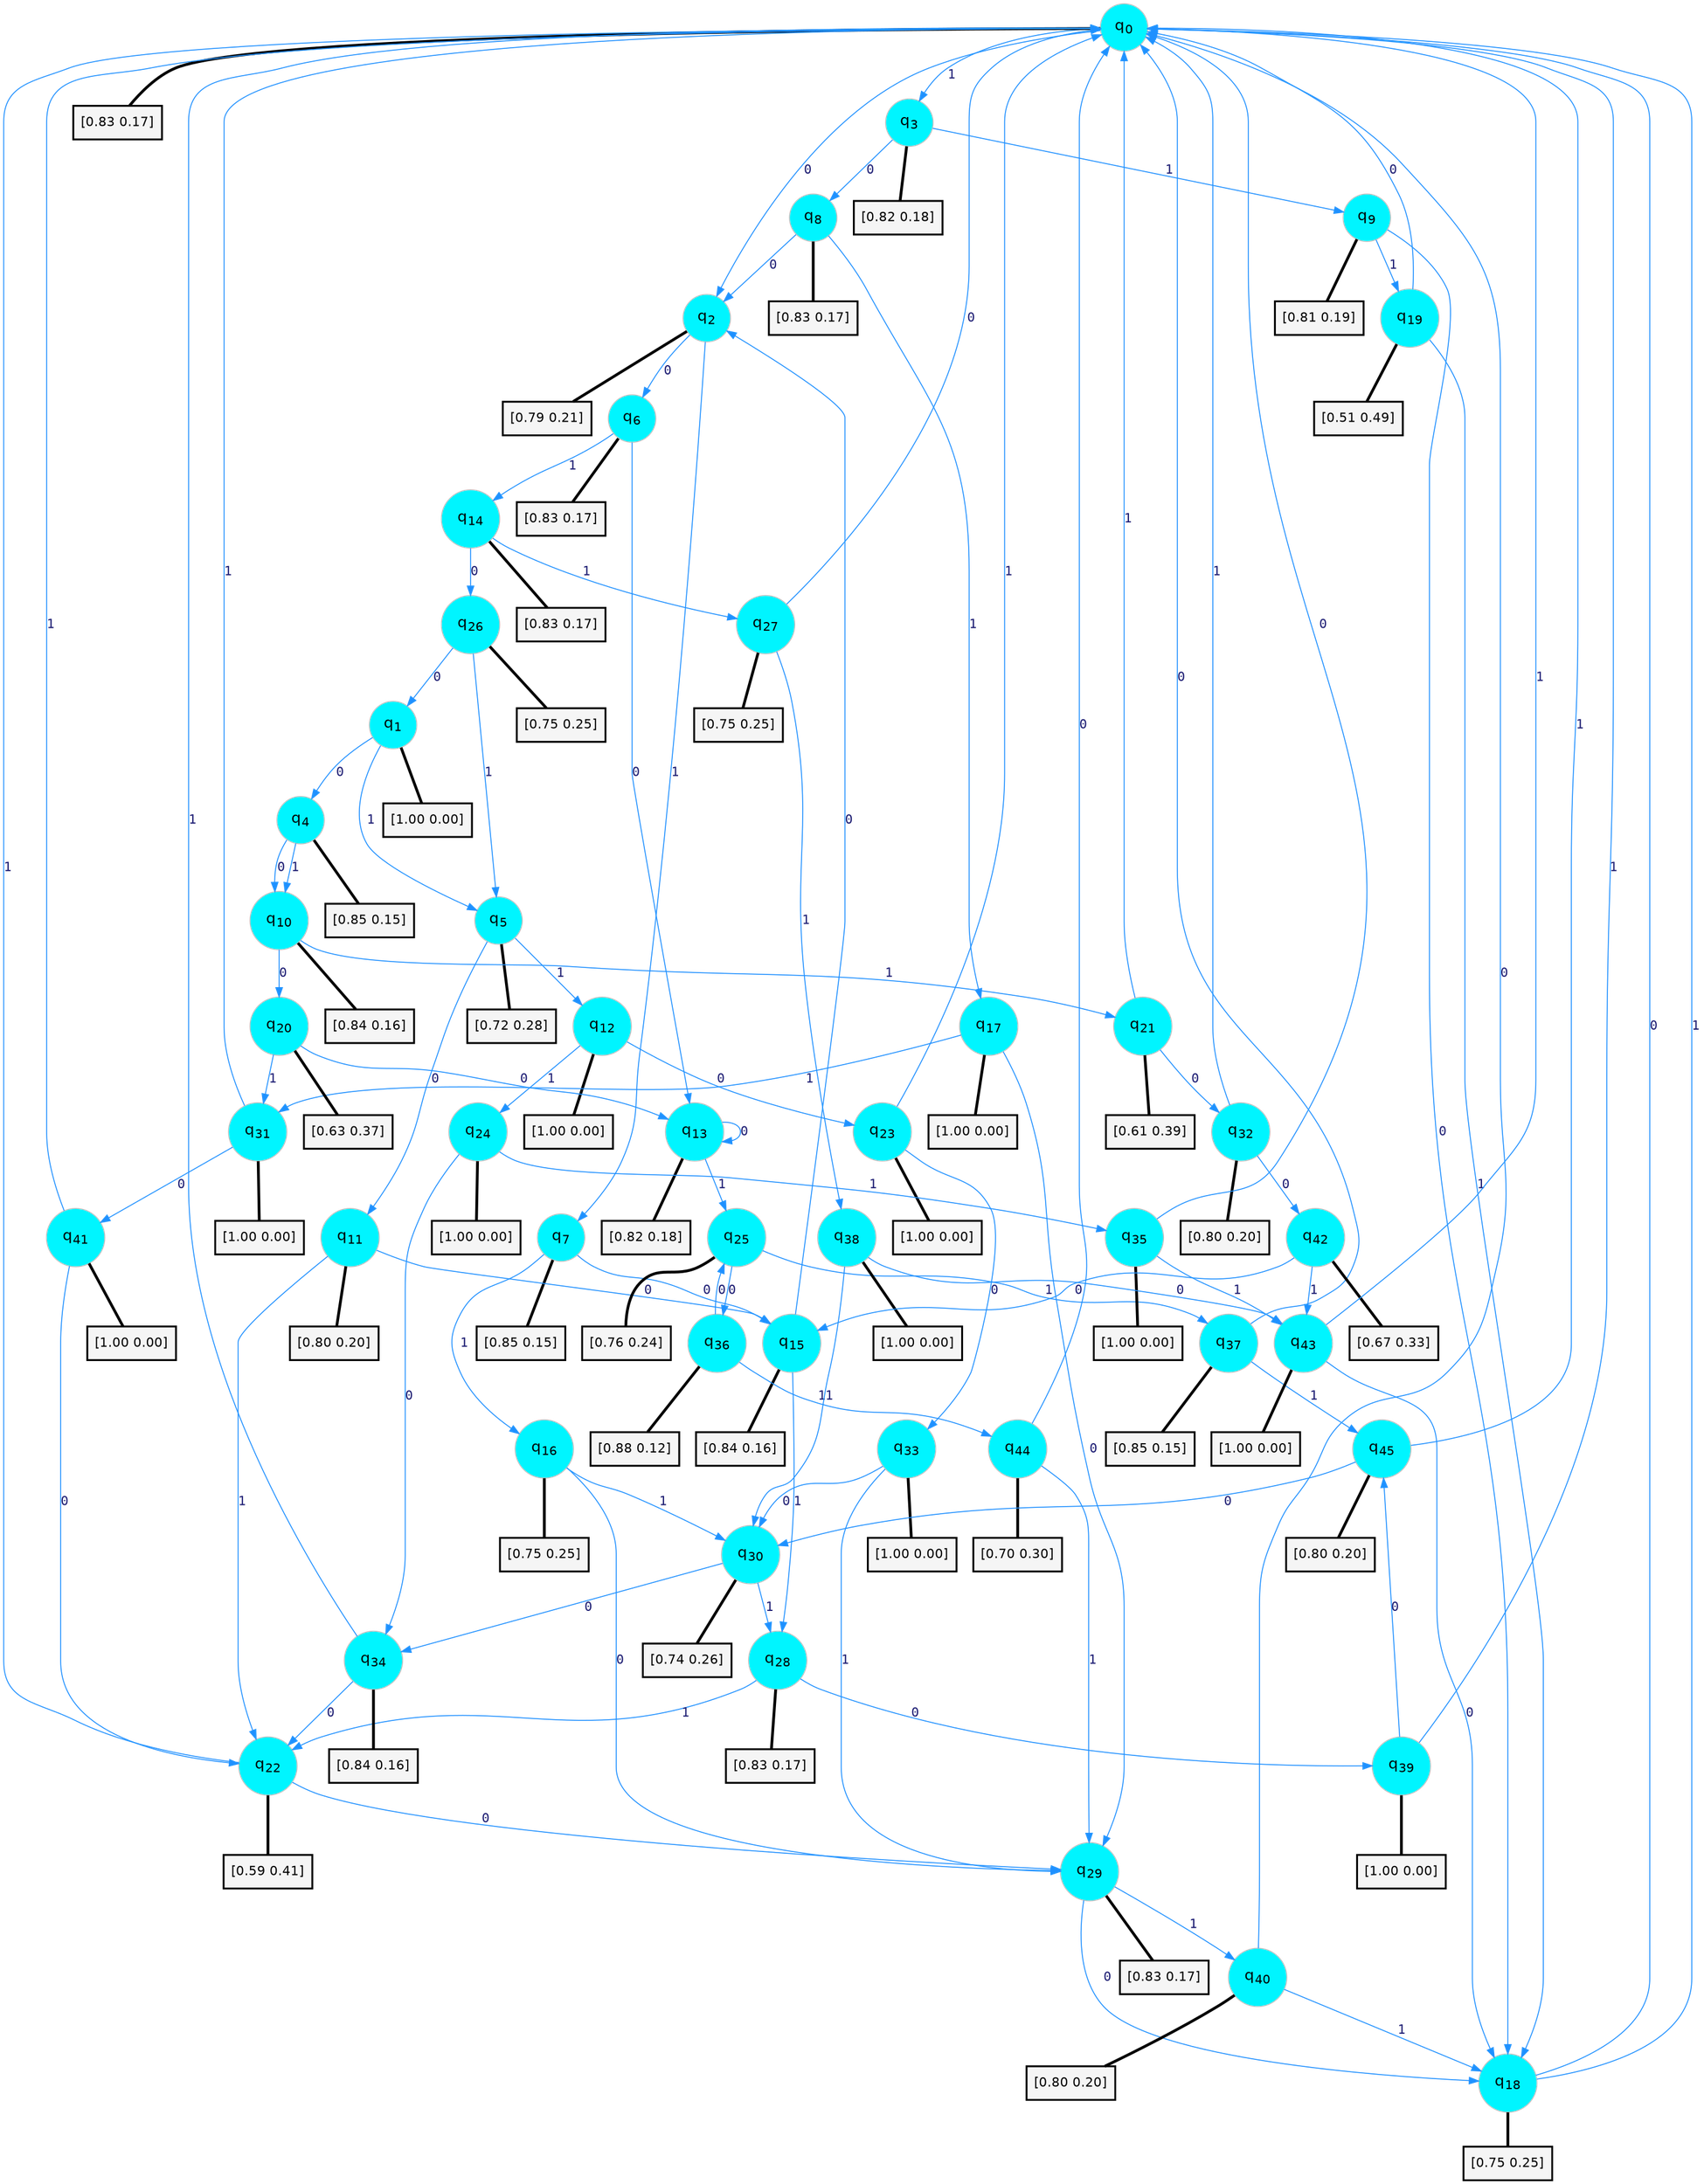 digraph G {
graph [
bgcolor=transparent, dpi=300, rankdir=TD, size="40,25"];
node [
color=gray, fillcolor=turquoise1, fontcolor=black, fontname=Helvetica, fontsize=16, fontweight=bold, shape=circle, style=filled];
edge [
arrowsize=1, color=dodgerblue1, fontcolor=midnightblue, fontname=courier, fontweight=bold, penwidth=1, style=solid, weight=20];
0[label=<q<SUB>0</SUB>>];
1[label=<q<SUB>1</SUB>>];
2[label=<q<SUB>2</SUB>>];
3[label=<q<SUB>3</SUB>>];
4[label=<q<SUB>4</SUB>>];
5[label=<q<SUB>5</SUB>>];
6[label=<q<SUB>6</SUB>>];
7[label=<q<SUB>7</SUB>>];
8[label=<q<SUB>8</SUB>>];
9[label=<q<SUB>9</SUB>>];
10[label=<q<SUB>10</SUB>>];
11[label=<q<SUB>11</SUB>>];
12[label=<q<SUB>12</SUB>>];
13[label=<q<SUB>13</SUB>>];
14[label=<q<SUB>14</SUB>>];
15[label=<q<SUB>15</SUB>>];
16[label=<q<SUB>16</SUB>>];
17[label=<q<SUB>17</SUB>>];
18[label=<q<SUB>18</SUB>>];
19[label=<q<SUB>19</SUB>>];
20[label=<q<SUB>20</SUB>>];
21[label=<q<SUB>21</SUB>>];
22[label=<q<SUB>22</SUB>>];
23[label=<q<SUB>23</SUB>>];
24[label=<q<SUB>24</SUB>>];
25[label=<q<SUB>25</SUB>>];
26[label=<q<SUB>26</SUB>>];
27[label=<q<SUB>27</SUB>>];
28[label=<q<SUB>28</SUB>>];
29[label=<q<SUB>29</SUB>>];
30[label=<q<SUB>30</SUB>>];
31[label=<q<SUB>31</SUB>>];
32[label=<q<SUB>32</SUB>>];
33[label=<q<SUB>33</SUB>>];
34[label=<q<SUB>34</SUB>>];
35[label=<q<SUB>35</SUB>>];
36[label=<q<SUB>36</SUB>>];
37[label=<q<SUB>37</SUB>>];
38[label=<q<SUB>38</SUB>>];
39[label=<q<SUB>39</SUB>>];
40[label=<q<SUB>40</SUB>>];
41[label=<q<SUB>41</SUB>>];
42[label=<q<SUB>42</SUB>>];
43[label=<q<SUB>43</SUB>>];
44[label=<q<SUB>44</SUB>>];
45[label=<q<SUB>45</SUB>>];
46[label="[0.83 0.17]", shape=box,fontcolor=black, fontname=Helvetica, fontsize=14, penwidth=2, fillcolor=whitesmoke,color=black];
47[label="[1.00 0.00]", shape=box,fontcolor=black, fontname=Helvetica, fontsize=14, penwidth=2, fillcolor=whitesmoke,color=black];
48[label="[0.79 0.21]", shape=box,fontcolor=black, fontname=Helvetica, fontsize=14, penwidth=2, fillcolor=whitesmoke,color=black];
49[label="[0.82 0.18]", shape=box,fontcolor=black, fontname=Helvetica, fontsize=14, penwidth=2, fillcolor=whitesmoke,color=black];
50[label="[0.85 0.15]", shape=box,fontcolor=black, fontname=Helvetica, fontsize=14, penwidth=2, fillcolor=whitesmoke,color=black];
51[label="[0.72 0.28]", shape=box,fontcolor=black, fontname=Helvetica, fontsize=14, penwidth=2, fillcolor=whitesmoke,color=black];
52[label="[0.83 0.17]", shape=box,fontcolor=black, fontname=Helvetica, fontsize=14, penwidth=2, fillcolor=whitesmoke,color=black];
53[label="[0.85 0.15]", shape=box,fontcolor=black, fontname=Helvetica, fontsize=14, penwidth=2, fillcolor=whitesmoke,color=black];
54[label="[0.83 0.17]", shape=box,fontcolor=black, fontname=Helvetica, fontsize=14, penwidth=2, fillcolor=whitesmoke,color=black];
55[label="[0.81 0.19]", shape=box,fontcolor=black, fontname=Helvetica, fontsize=14, penwidth=2, fillcolor=whitesmoke,color=black];
56[label="[0.84 0.16]", shape=box,fontcolor=black, fontname=Helvetica, fontsize=14, penwidth=2, fillcolor=whitesmoke,color=black];
57[label="[0.80 0.20]", shape=box,fontcolor=black, fontname=Helvetica, fontsize=14, penwidth=2, fillcolor=whitesmoke,color=black];
58[label="[1.00 0.00]", shape=box,fontcolor=black, fontname=Helvetica, fontsize=14, penwidth=2, fillcolor=whitesmoke,color=black];
59[label="[0.82 0.18]", shape=box,fontcolor=black, fontname=Helvetica, fontsize=14, penwidth=2, fillcolor=whitesmoke,color=black];
60[label="[0.83 0.17]", shape=box,fontcolor=black, fontname=Helvetica, fontsize=14, penwidth=2, fillcolor=whitesmoke,color=black];
61[label="[0.84 0.16]", shape=box,fontcolor=black, fontname=Helvetica, fontsize=14, penwidth=2, fillcolor=whitesmoke,color=black];
62[label="[0.75 0.25]", shape=box,fontcolor=black, fontname=Helvetica, fontsize=14, penwidth=2, fillcolor=whitesmoke,color=black];
63[label="[1.00 0.00]", shape=box,fontcolor=black, fontname=Helvetica, fontsize=14, penwidth=2, fillcolor=whitesmoke,color=black];
64[label="[0.75 0.25]", shape=box,fontcolor=black, fontname=Helvetica, fontsize=14, penwidth=2, fillcolor=whitesmoke,color=black];
65[label="[0.51 0.49]", shape=box,fontcolor=black, fontname=Helvetica, fontsize=14, penwidth=2, fillcolor=whitesmoke,color=black];
66[label="[0.63 0.37]", shape=box,fontcolor=black, fontname=Helvetica, fontsize=14, penwidth=2, fillcolor=whitesmoke,color=black];
67[label="[0.61 0.39]", shape=box,fontcolor=black, fontname=Helvetica, fontsize=14, penwidth=2, fillcolor=whitesmoke,color=black];
68[label="[0.59 0.41]", shape=box,fontcolor=black, fontname=Helvetica, fontsize=14, penwidth=2, fillcolor=whitesmoke,color=black];
69[label="[1.00 0.00]", shape=box,fontcolor=black, fontname=Helvetica, fontsize=14, penwidth=2, fillcolor=whitesmoke,color=black];
70[label="[1.00 0.00]", shape=box,fontcolor=black, fontname=Helvetica, fontsize=14, penwidth=2, fillcolor=whitesmoke,color=black];
71[label="[0.76 0.24]", shape=box,fontcolor=black, fontname=Helvetica, fontsize=14, penwidth=2, fillcolor=whitesmoke,color=black];
72[label="[0.75 0.25]", shape=box,fontcolor=black, fontname=Helvetica, fontsize=14, penwidth=2, fillcolor=whitesmoke,color=black];
73[label="[0.75 0.25]", shape=box,fontcolor=black, fontname=Helvetica, fontsize=14, penwidth=2, fillcolor=whitesmoke,color=black];
74[label="[0.83 0.17]", shape=box,fontcolor=black, fontname=Helvetica, fontsize=14, penwidth=2, fillcolor=whitesmoke,color=black];
75[label="[0.83 0.17]", shape=box,fontcolor=black, fontname=Helvetica, fontsize=14, penwidth=2, fillcolor=whitesmoke,color=black];
76[label="[0.74 0.26]", shape=box,fontcolor=black, fontname=Helvetica, fontsize=14, penwidth=2, fillcolor=whitesmoke,color=black];
77[label="[1.00 0.00]", shape=box,fontcolor=black, fontname=Helvetica, fontsize=14, penwidth=2, fillcolor=whitesmoke,color=black];
78[label="[0.80 0.20]", shape=box,fontcolor=black, fontname=Helvetica, fontsize=14, penwidth=2, fillcolor=whitesmoke,color=black];
79[label="[1.00 0.00]", shape=box,fontcolor=black, fontname=Helvetica, fontsize=14, penwidth=2, fillcolor=whitesmoke,color=black];
80[label="[0.84 0.16]", shape=box,fontcolor=black, fontname=Helvetica, fontsize=14, penwidth=2, fillcolor=whitesmoke,color=black];
81[label="[1.00 0.00]", shape=box,fontcolor=black, fontname=Helvetica, fontsize=14, penwidth=2, fillcolor=whitesmoke,color=black];
82[label="[0.88 0.12]", shape=box,fontcolor=black, fontname=Helvetica, fontsize=14, penwidth=2, fillcolor=whitesmoke,color=black];
83[label="[0.85 0.15]", shape=box,fontcolor=black, fontname=Helvetica, fontsize=14, penwidth=2, fillcolor=whitesmoke,color=black];
84[label="[1.00 0.00]", shape=box,fontcolor=black, fontname=Helvetica, fontsize=14, penwidth=2, fillcolor=whitesmoke,color=black];
85[label="[1.00 0.00]", shape=box,fontcolor=black, fontname=Helvetica, fontsize=14, penwidth=2, fillcolor=whitesmoke,color=black];
86[label="[0.80 0.20]", shape=box,fontcolor=black, fontname=Helvetica, fontsize=14, penwidth=2, fillcolor=whitesmoke,color=black];
87[label="[1.00 0.00]", shape=box,fontcolor=black, fontname=Helvetica, fontsize=14, penwidth=2, fillcolor=whitesmoke,color=black];
88[label="[0.67 0.33]", shape=box,fontcolor=black, fontname=Helvetica, fontsize=14, penwidth=2, fillcolor=whitesmoke,color=black];
89[label="[1.00 0.00]", shape=box,fontcolor=black, fontname=Helvetica, fontsize=14, penwidth=2, fillcolor=whitesmoke,color=black];
90[label="[0.70 0.30]", shape=box,fontcolor=black, fontname=Helvetica, fontsize=14, penwidth=2, fillcolor=whitesmoke,color=black];
91[label="[0.80 0.20]", shape=box,fontcolor=black, fontname=Helvetica, fontsize=14, penwidth=2, fillcolor=whitesmoke,color=black];
0->2 [label=0];
0->3 [label=1];
0->46 [arrowhead=none, penwidth=3,color=black];
1->4 [label=0];
1->5 [label=1];
1->47 [arrowhead=none, penwidth=3,color=black];
2->6 [label=0];
2->7 [label=1];
2->48 [arrowhead=none, penwidth=3,color=black];
3->8 [label=0];
3->9 [label=1];
3->49 [arrowhead=none, penwidth=3,color=black];
4->10 [label=0];
4->10 [label=1];
4->50 [arrowhead=none, penwidth=3,color=black];
5->11 [label=0];
5->12 [label=1];
5->51 [arrowhead=none, penwidth=3,color=black];
6->13 [label=0];
6->14 [label=1];
6->52 [arrowhead=none, penwidth=3,color=black];
7->15 [label=0];
7->16 [label=1];
7->53 [arrowhead=none, penwidth=3,color=black];
8->2 [label=0];
8->17 [label=1];
8->54 [arrowhead=none, penwidth=3,color=black];
9->18 [label=0];
9->19 [label=1];
9->55 [arrowhead=none, penwidth=3,color=black];
10->20 [label=0];
10->21 [label=1];
10->56 [arrowhead=none, penwidth=3,color=black];
11->15 [label=0];
11->22 [label=1];
11->57 [arrowhead=none, penwidth=3,color=black];
12->23 [label=0];
12->24 [label=1];
12->58 [arrowhead=none, penwidth=3,color=black];
13->13 [label=0];
13->25 [label=1];
13->59 [arrowhead=none, penwidth=3,color=black];
14->26 [label=0];
14->27 [label=1];
14->60 [arrowhead=none, penwidth=3,color=black];
15->2 [label=0];
15->28 [label=1];
15->61 [arrowhead=none, penwidth=3,color=black];
16->29 [label=0];
16->30 [label=1];
16->62 [arrowhead=none, penwidth=3,color=black];
17->29 [label=0];
17->31 [label=1];
17->63 [arrowhead=none, penwidth=3,color=black];
18->0 [label=0];
18->0 [label=1];
18->64 [arrowhead=none, penwidth=3,color=black];
19->0 [label=0];
19->18 [label=1];
19->65 [arrowhead=none, penwidth=3,color=black];
20->13 [label=0];
20->31 [label=1];
20->66 [arrowhead=none, penwidth=3,color=black];
21->32 [label=0];
21->0 [label=1];
21->67 [arrowhead=none, penwidth=3,color=black];
22->29 [label=0];
22->0 [label=1];
22->68 [arrowhead=none, penwidth=3,color=black];
23->33 [label=0];
23->0 [label=1];
23->69 [arrowhead=none, penwidth=3,color=black];
24->34 [label=0];
24->35 [label=1];
24->70 [arrowhead=none, penwidth=3,color=black];
25->36 [label=0];
25->37 [label=1];
25->71 [arrowhead=none, penwidth=3,color=black];
26->1 [label=0];
26->5 [label=1];
26->72 [arrowhead=none, penwidth=3,color=black];
27->0 [label=0];
27->38 [label=1];
27->73 [arrowhead=none, penwidth=3,color=black];
28->39 [label=0];
28->22 [label=1];
28->74 [arrowhead=none, penwidth=3,color=black];
29->18 [label=0];
29->40 [label=1];
29->75 [arrowhead=none, penwidth=3,color=black];
30->34 [label=0];
30->28 [label=1];
30->76 [arrowhead=none, penwidth=3,color=black];
31->41 [label=0];
31->0 [label=1];
31->77 [arrowhead=none, penwidth=3,color=black];
32->42 [label=0];
32->0 [label=1];
32->78 [arrowhead=none, penwidth=3,color=black];
33->30 [label=0];
33->29 [label=1];
33->79 [arrowhead=none, penwidth=3,color=black];
34->22 [label=0];
34->0 [label=1];
34->80 [arrowhead=none, penwidth=3,color=black];
35->0 [label=0];
35->43 [label=1];
35->81 [arrowhead=none, penwidth=3,color=black];
36->25 [label=0];
36->44 [label=1];
36->82 [arrowhead=none, penwidth=3,color=black];
37->0 [label=0];
37->45 [label=1];
37->83 [arrowhead=none, penwidth=3,color=black];
38->43 [label=0];
38->30 [label=1];
38->84 [arrowhead=none, penwidth=3,color=black];
39->45 [label=0];
39->0 [label=1];
39->85 [arrowhead=none, penwidth=3,color=black];
40->0 [label=0];
40->18 [label=1];
40->86 [arrowhead=none, penwidth=3,color=black];
41->22 [label=0];
41->0 [label=1];
41->87 [arrowhead=none, penwidth=3,color=black];
42->15 [label=0];
42->43 [label=1];
42->88 [arrowhead=none, penwidth=3,color=black];
43->18 [label=0];
43->0 [label=1];
43->89 [arrowhead=none, penwidth=3,color=black];
44->0 [label=0];
44->29 [label=1];
44->90 [arrowhead=none, penwidth=3,color=black];
45->30 [label=0];
45->0 [label=1];
45->91 [arrowhead=none, penwidth=3,color=black];
}
